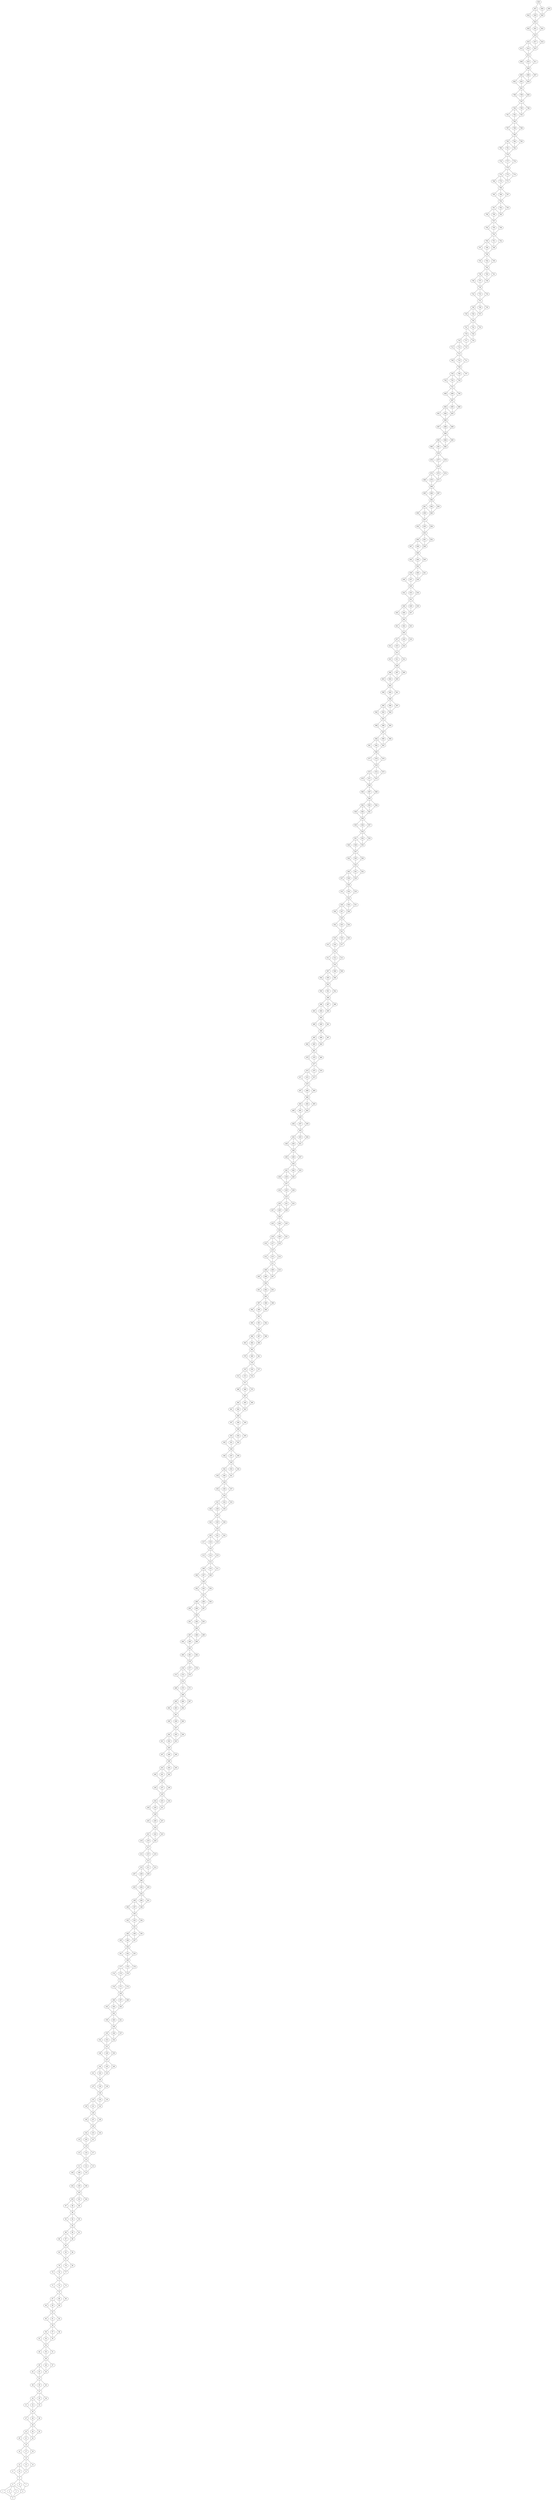 /* Created by igraph 0.7.1 */
graph {
  0;
  1;
  2;
  3;
  4;
  5;
  6;
  7;
  8;
  9;
  10;
  11;
  12;
  13;
  14;
  15;
  16;
  17;
  18;
  19;
  20;
  21;
  22;
  23;
  24;
  25;
  26;
  27;
  28;
  29;
  30;
  31;
  32;
  33;
  34;
  35;
  36;
  37;
  38;
  39;
  40;
  41;
  42;
  43;
  44;
  45;
  46;
  47;
  48;
  49;
  50;
  51;
  52;
  53;
  54;
  55;
  56;
  57;
  58;
  59;
  60;
  61;
  62;
  63;
  64;
  65;
  66;
  67;
  68;
  69;
  70;
  71;
  72;
  73;
  74;
  75;
  76;
  77;
  78;
  79;
  80;
  81;
  82;
  83;
  84;
  85;
  86;
  87;
  88;
  89;
  90;
  91;
  92;
  93;
  94;
  95;
  96;
  97;
  98;
  99;
  100;
  101;
  102;
  103;
  104;
  105;
  106;
  107;
  108;
  109;
  110;
  111;
  112;
  113;
  114;
  115;
  116;
  117;
  118;
  119;
  120;
  121;
  122;
  123;
  124;
  125;
  126;
  127;
  128;
  129;
  130;
  131;
  132;
  133;
  134;
  135;
  136;
  137;
  138;
  139;
  140;
  141;
  142;
  143;
  144;
  145;
  146;
  147;
  148;
  149;
  150;
  151;
  152;
  153;
  154;
  155;
  156;
  157;
  158;
  159;
  160;
  161;
  162;
  163;
  164;
  165;
  166;
  167;
  168;
  169;
  170;
  171;
  172;
  173;
  174;
  175;
  176;
  177;
  178;
  179;
  180;
  181;
  182;
  183;
  184;
  185;
  186;
  187;
  188;
  189;
  190;
  191;
  192;
  193;
  194;
  195;
  196;
  197;
  198;
  199;
  200;
  201;
  202;
  203;
  204;
  205;
  206;
  207;
  208;
  209;
  210;
  211;
  212;
  213;
  214;
  215;
  216;
  217;
  218;
  219;
  220;
  221;
  222;
  223;
  224;
  225;
  226;
  227;
  228;
  229;
  230;
  231;
  232;
  233;
  234;
  235;
  236;
  237;
  238;
  239;
  240;
  241;
  242;
  243;
  244;
  245;
  246;
  247;
  248;
  249;
  250;
  251;
  252;
  253;
  254;
  255;
  256;
  257;
  258;
  259;
  260;
  261;
  262;
  263;
  264;
  265;
  266;
  267;
  268;
  269;
  270;
  271;
  272;
  273;
  274;
  275;
  276;
  277;
  278;
  279;
  280;
  281;
  282;
  283;
  284;
  285;
  286;
  287;
  288;
  289;
  290;
  291;
  292;
  293;
  294;
  295;
  296;
  297;
  298;
  299;
  300;
  301;
  302;
  303;
  304;
  305;
  306;
  307;
  308;
  309;
  310;
  311;
  312;
  313;
  314;
  315;
  316;
  317;
  318;
  319;
  320;
  321;
  322;
  323;
  324;
  325;
  326;
  327;
  328;
  329;
  330;
  331;
  332;
  333;
  334;
  335;
  336;
  337;
  338;
  339;
  340;
  341;
  342;
  343;
  344;
  345;
  346;
  347;
  348;
  349;
  350;
  351;
  352;
  353;
  354;
  355;
  356;
  357;
  358;
  359;
  360;
  361;
  362;
  363;
  364;
  365;
  366;
  367;
  368;
  369;
  370;
  371;
  372;
  373;
  374;
  375;
  376;
  377;
  378;
  379;
  380;
  381;
  382;
  383;
  384;
  385;
  386;
  387;
  388;
  389;
  390;
  391;
  392;
  393;
  394;
  395;
  396;
  397;
  398;
  399;
  400;
  401;
  402;
  403;
  404;
  405;
  406;
  407;
  408;
  409;
  410;
  411;
  412;
  413;
  414;
  415;
  416;
  417;
  418;
  419;
  420;
  421;
  422;
  423;
  424;
  425;
  426;
  427;
  428;
  429;
  430;
  431;
  432;
  433;
  434;
  435;
  436;
  437;
  438;
  439;
  440;
  441;
  442;
  443;
  444;
  445;
  446;
  447;
  448;
  449;
  450;
  451;
  452;
  453;
  454;
  455;
  456;
  457;
  458;
  459;
  460;
  461;
  462;
  463;
  464;
  465;
  466;
  467;
  468;
  469;
  470;
  471;
  472;
  473;
  474;
  475;
  476;
  477;
  478;
  479;
  480;
  481;
  482;
  483;
  484;
  485;
  486;
  487;
  488;
  489;
  490;
  491;
  492;
  493;
  494;
  495;
  496;
  497;
  498;
  499;
  500;
  501;
  502;
  503;
  504;
  505;
  506;
  507;
  508;
  509;
  510;
  511;
  512;
  513;
  514;
  515;
  516;
  517;
  518;
  519;
  520;
  521;
  522;
  523;
  524;
  525;
  526;
  527;
  528;
  529;
  530;
  531;
  532;
  533;
  534;
  535;
  536;
  537;
  538;
  539;
  540;
  541;
  542;
  543;
  544;
  545;
  546;
  547;
  548;
  549;
  550;
  551;
  552;
  553;
  554;
  555;
  556;
  557;
  558;
  559;
  560;
  561;
  562;
  563;
  564;
  565;
  566;
  567;
  568;
  569;
  570;
  571;
  572;
  573;
  574;
  575;
  576;
  577;
  578;
  579;
  580;
  581;
  582;
  583;
  584;
  585;
  586;
  587;
  588;
  589;
  590;
  591;
  592;
  593;
  594;
  595;
  596;
  597;
  598;
  599;
  600;
  601;
  602;
  603;
  604;
  605;
  606;
  607;
  608;
  609;
  610;
  611;
  612;
  613;
  614;
  615;
  616;
  617;
  618;
  619;
  620;
  621;
  622;
  623;
  624;
  625;
  626;
  627;
  628;
  629;
  630;
  631;
  632;
  633;
  634;
  635;
  636;
  637;
  638;
  639;
  640;
  641;
  642;
  643;
  644;
  645;
  646;
  647;
  648;
  649;
  650;
  651;
  652;
  653;
  654;
  655;
  656;
  657;
  658;
  659;
  660;
  661;
  662;
  663;
  664;
  665;
  666;
  667;
  668;
  669;
  670;
  671;
  672;
  673;
  674;
  675;
  676;
  677;
  678;
  679;
  680;
  681;
  682;
  683;
  684;
  685;
  686;
  687;
  688;
  689;
  690;
  691;
  692;
  693;
  694;
  695;
  696;
  697;
  698;
  699;
  700;
  701;
  702;
  703;
  704;
  705;
  706;
  707;
  708;
  709;
  710;
  711;
  712;
  713;
  714;
  715;
  716;
  717;
  718;
  719;
  720;
  721;
  722;
  723;
  724;
  725;
  726;
  727;
  728;
  729;
  730;
  731;
  732;
  733;
  734;
  735;
  736;
  737;
  738;
  739;
  740;
  741;
  742;
  743;
  744;
  745;
  746;
  747;
  748;
  749;
  750;
  751;
  752;
  753;
  754;
  755;
  756;
  757;
  758;
  759;
  760;
  761;
  762;
  763;
  764;
  765;
  766;
  767;
  768;
  769;
  770;
  771;
  772;
  773;
  774;
  775;
  776;
  777;
  778;
  779;
  780;
  781;
  782;
  783;
  784;
  785;
  786;
  787;
  788;
  789;
  790;
  791;
  792;
  793;
  794;
  795;
  796;
  797;
  798;
  799;
  800;
  801;
  802;
  803;
  804;
  805;
  806;
  807;
  808;
  809;
  810;
  811;
  812;
  813;
  814;
  815;
  816;
  817;
  818;
  819;
  820;
  821;
  822;
  823;
  824;
  825;
  826;
  827;
  828;
  829;
  830;

  1 -- 0;
  2 -- 0;
  3 -- 0;
  4 -- 0;
  5 -- 4;
  6 -- 4;
  7 -- 4;
  8 -- 7;
  9 -- 8;
  10 -- 8;
  11 -- 8;
  12 -- 11;
  13 -- 11;
  14 -- 11;
  15 -- 14;
  16 -- 15;
  17 -- 15;
  18 -- 15;
  19 -- 18;
  20 -- 19;
  21 -- 19;
  22 -- 19;
  23 -- 22;
  24 -- 22;
  25 -- 22;
  26 -- 25;
  27 -- 26;
  28 -- 26;
  29 -- 26;
  30 -- 29;
  31 -- 30;
  32 -- 30;
  33 -- 30;
  34 -- 33;
  35 -- 33;
  36 -- 33;
  37 -- 36;
  38 -- 37;
  39 -- 37;
  40 -- 37;
  41 -- 40;
  42 -- 41;
  43 -- 41;
  44 -- 41;
  45 -- 44;
  46 -- 44;
  47 -- 44;
  48 -- 47;
  49 -- 48;
  50 -- 48;
  51 -- 48;
  52 -- 51;
  53 -- 52;
  54 -- 52;
  55 -- 52;
  56 -- 55;
  57 -- 55;
  58 -- 55;
  59 -- 58;
  60 -- 59;
  61 -- 59;
  62 -- 59;
  63 -- 62;
  64 -- 63;
  65 -- 63;
  66 -- 63;
  67 -- 66;
  68 -- 66;
  69 -- 66;
  70 -- 69;
  71 -- 70;
  72 -- 70;
  73 -- 70;
  74 -- 73;
  75 -- 74;
  76 -- 74;
  77 -- 74;
  78 -- 77;
  79 -- 77;
  80 -- 77;
  81 -- 80;
  82 -- 81;
  83 -- 81;
  84 -- 81;
  85 -- 84;
  86 -- 85;
  87 -- 85;
  88 -- 85;
  89 -- 88;
  90 -- 88;
  91 -- 88;
  92 -- 91;
  93 -- 92;
  94 -- 92;
  95 -- 92;
  96 -- 95;
  97 -- 96;
  98 -- 96;
  99 -- 96;
  100 -- 99;
  101 -- 99;
  102 -- 99;
  103 -- 102;
  104 -- 103;
  105 -- 103;
  106 -- 103;
  107 -- 106;
  108 -- 107;
  109 -- 107;
  110 -- 107;
  111 -- 110;
  112 -- 110;
  113 -- 110;
  114 -- 113;
  115 -- 114;
  116 -- 114;
  117 -- 114;
  118 -- 117;
  119 -- 118;
  120 -- 118;
  121 -- 118;
  122 -- 121;
  123 -- 121;
  124 -- 121;
  125 -- 124;
  126 -- 125;
  127 -- 125;
  128 -- 125;
  129 -- 128;
  130 -- 129;
  131 -- 129;
  132 -- 129;
  133 -- 132;
  134 -- 132;
  135 -- 132;
  136 -- 135;
  137 -- 136;
  138 -- 136;
  139 -- 136;
  140 -- 139;
  141 -- 140;
  142 -- 140;
  143 -- 140;
  144 -- 143;
  145 -- 143;
  146 -- 143;
  147 -- 146;
  148 -- 147;
  149 -- 147;
  150 -- 147;
  151 -- 150;
  152 -- 151;
  153 -- 151;
  154 -- 151;
  155 -- 154;
  156 -- 154;
  157 -- 154;
  158 -- 157;
  159 -- 158;
  160 -- 158;
  161 -- 158;
  162 -- 161;
  163 -- 162;
  164 -- 162;
  165 -- 162;
  166 -- 165;
  167 -- 165;
  168 -- 165;
  169 -- 168;
  170 -- 169;
  171 -- 169;
  172 -- 169;
  173 -- 172;
  174 -- 173;
  175 -- 173;
  176 -- 173;
  177 -- 176;
  178 -- 176;
  179 -- 176;
  180 -- 179;
  181 -- 180;
  182 -- 180;
  183 -- 180;
  184 -- 183;
  185 -- 184;
  186 -- 184;
  187 -- 184;
  188 -- 187;
  189 -- 187;
  190 -- 187;
  191 -- 190;
  192 -- 191;
  193 -- 191;
  194 -- 191;
  195 -- 194;
  196 -- 195;
  197 -- 195;
  198 -- 195;
  199 -- 198;
  200 -- 198;
  201 -- 198;
  202 -- 201;
  203 -- 202;
  204 -- 202;
  205 -- 202;
  206 -- 205;
  207 -- 206;
  208 -- 206;
  209 -- 206;
  210 -- 209;
  211 -- 209;
  212 -- 209;
  213 -- 212;
  214 -- 213;
  215 -- 213;
  216 -- 213;
  217 -- 216;
  218 -- 217;
  219 -- 217;
  220 -- 217;
  221 -- 220;
  222 -- 220;
  223 -- 220;
  224 -- 223;
  225 -- 224;
  226 -- 224;
  227 -- 224;
  228 -- 227;
  229 -- 228;
  230 -- 228;
  231 -- 228;
  232 -- 231;
  233 -- 231;
  234 -- 231;
  235 -- 234;
  236 -- 235;
  237 -- 235;
  238 -- 235;
  239 -- 238;
  240 -- 239;
  241 -- 239;
  242 -- 239;
  243 -- 242;
  244 -- 242;
  245 -- 242;
  246 -- 245;
  247 -- 246;
  248 -- 246;
  249 -- 246;
  250 -- 249;
  251 -- 250;
  252 -- 250;
  253 -- 250;
  254 -- 253;
  255 -- 253;
  256 -- 253;
  257 -- 256;
  258 -- 257;
  259 -- 257;
  260 -- 257;
  261 -- 260;
  262 -- 261;
  263 -- 261;
  264 -- 261;
  265 -- 264;
  266 -- 264;
  267 -- 264;
  268 -- 267;
  269 -- 268;
  270 -- 268;
  271 -- 268;
  272 -- 271;
  273 -- 272;
  274 -- 272;
  275 -- 272;
  276 -- 275;
  277 -- 275;
  278 -- 275;
  279 -- 278;
  280 -- 279;
  281 -- 279;
  282 -- 279;
  283 -- 282;
  284 -- 283;
  285 -- 283;
  286 -- 283;
  287 -- 286;
  288 -- 286;
  289 -- 286;
  290 -- 289;
  291 -- 290;
  292 -- 290;
  293 -- 290;
  294 -- 293;
  295 -- 294;
  296 -- 294;
  297 -- 294;
  298 -- 297;
  299 -- 297;
  300 -- 297;
  301 -- 300;
  302 -- 301;
  303 -- 301;
  304 -- 301;
  305 -- 304;
  306 -- 305;
  307 -- 305;
  308 -- 305;
  309 -- 308;
  310 -- 308;
  311 -- 308;
  312 -- 311;
  313 -- 312;
  314 -- 312;
  315 -- 312;
  316 -- 315;
  317 -- 316;
  318 -- 316;
  319 -- 316;
  320 -- 319;
  321 -- 319;
  322 -- 319;
  323 -- 322;
  324 -- 323;
  325 -- 323;
  326 -- 323;
  327 -- 326;
  328 -- 327;
  329 -- 327;
  330 -- 327;
  331 -- 330;
  332 -- 330;
  333 -- 330;
  334 -- 333;
  335 -- 334;
  336 -- 334;
  337 -- 334;
  338 -- 337;
  339 -- 338;
  340 -- 338;
  341 -- 338;
  342 -- 341;
  343 -- 341;
  344 -- 341;
  345 -- 344;
  346 -- 345;
  347 -- 345;
  348 -- 345;
  349 -- 348;
  350 -- 349;
  351 -- 349;
  352 -- 349;
  353 -- 352;
  354 -- 352;
  355 -- 352;
  356 -- 355;
  357 -- 356;
  358 -- 356;
  359 -- 356;
  360 -- 359;
  361 -- 360;
  362 -- 360;
  363 -- 360;
  364 -- 363;
  365 -- 363;
  366 -- 363;
  367 -- 366;
  368 -- 367;
  369 -- 367;
  370 -- 367;
  371 -- 370;
  372 -- 371;
  373 -- 371;
  374 -- 371;
  375 -- 374;
  376 -- 374;
  377 -- 374;
  378 -- 377;
  379 -- 378;
  380 -- 378;
  381 -- 378;
  382 -- 381;
  383 -- 382;
  384 -- 382;
  385 -- 382;
  386 -- 385;
  387 -- 385;
  388 -- 385;
  389 -- 388;
  390 -- 389;
  391 -- 389;
  392 -- 389;
  393 -- 392;
  394 -- 393;
  395 -- 393;
  396 -- 393;
  397 -- 396;
  398 -- 396;
  399 -- 396;
  400 -- 399;
  401 -- 400;
  402 -- 400;
  403 -- 400;
  404 -- 403;
  405 -- 404;
  406 -- 404;
  407 -- 404;
  408 -- 407;
  409 -- 407;
  410 -- 407;
  411 -- 410;
  412 -- 411;
  413 -- 411;
  414 -- 411;
  415 -- 414;
  416 -- 415;
  417 -- 415;
  418 -- 415;
  419 -- 418;
  420 -- 418;
  421 -- 418;
  422 -- 421;
  423 -- 422;
  424 -- 422;
  425 -- 422;
  426 -- 425;
  427 -- 426;
  428 -- 426;
  429 -- 426;
  430 -- 429;
  431 -- 429;
  432 -- 429;
  433 -- 432;
  434 -- 433;
  435 -- 433;
  436 -- 433;
  437 -- 436;
  438 -- 437;
  439 -- 437;
  440 -- 437;
  441 -- 440;
  442 -- 440;
  443 -- 440;
  444 -- 443;
  445 -- 444;
  446 -- 444;
  447 -- 444;
  448 -- 447;
  449 -- 448;
  450 -- 448;
  451 -- 448;
  452 -- 451;
  453 -- 451;
  454 -- 451;
  455 -- 454;
  456 -- 455;
  457 -- 455;
  458 -- 455;
  459 -- 458;
  460 -- 459;
  461 -- 459;
  462 -- 459;
  463 -- 462;
  464 -- 462;
  465 -- 462;
  466 -- 465;
  467 -- 466;
  468 -- 466;
  469 -- 466;
  470 -- 469;
  471 -- 470;
  472 -- 470;
  473 -- 470;
  474 -- 473;
  475 -- 473;
  476 -- 473;
  477 -- 476;
  478 -- 477;
  479 -- 477;
  480 -- 477;
  481 -- 480;
  482 -- 481;
  483 -- 481;
  484 -- 481;
  485 -- 484;
  486 -- 484;
  487 -- 484;
  488 -- 487;
  489 -- 488;
  490 -- 488;
  491 -- 488;
  492 -- 491;
  493 -- 492;
  494 -- 492;
  495 -- 492;
  496 -- 495;
  497 -- 495;
  498 -- 495;
  499 -- 498;
  500 -- 499;
  501 -- 499;
  502 -- 499;
  503 -- 502;
  504 -- 503;
  505 -- 503;
  506 -- 503;
  507 -- 506;
  508 -- 506;
  509 -- 506;
  510 -- 509;
  511 -- 510;
  512 -- 510;
  513 -- 510;
  514 -- 513;
  515 -- 514;
  516 -- 514;
  517 -- 514;
  518 -- 517;
  519 -- 517;
  520 -- 517;
  521 -- 520;
  522 -- 521;
  523 -- 521;
  524 -- 521;
  525 -- 524;
  526 -- 525;
  527 -- 525;
  528 -- 525;
  529 -- 528;
  530 -- 528;
  531 -- 528;
  532 -- 531;
  533 -- 532;
  534 -- 532;
  535 -- 532;
  536 -- 535;
  537 -- 536;
  538 -- 536;
  539 -- 536;
  540 -- 539;
  541 -- 539;
  542 -- 539;
  543 -- 542;
  544 -- 543;
  545 -- 543;
  546 -- 543;
  547 -- 546;
  548 -- 547;
  549 -- 547;
  550 -- 547;
  551 -- 550;
  552 -- 550;
  553 -- 550;
  554 -- 553;
  555 -- 554;
  556 -- 554;
  557 -- 554;
  558 -- 557;
  559 -- 558;
  560 -- 558;
  561 -- 558;
  562 -- 561;
  563 -- 561;
  564 -- 561;
  565 -- 564;
  566 -- 565;
  567 -- 565;
  568 -- 565;
  569 -- 568;
  570 -- 569;
  571 -- 569;
  572 -- 569;
  573 -- 572;
  574 -- 572;
  575 -- 572;
  576 -- 575;
  577 -- 576;
  578 -- 576;
  579 -- 576;
  580 -- 579;
  581 -- 580;
  582 -- 580;
  583 -- 580;
  584 -- 583;
  585 -- 583;
  586 -- 583;
  587 -- 586;
  588 -- 587;
  589 -- 587;
  590 -- 587;
  591 -- 590;
  592 -- 591;
  593 -- 591;
  594 -- 591;
  595 -- 594;
  596 -- 594;
  597 -- 594;
  598 -- 597;
  599 -- 598;
  600 -- 598;
  601 -- 598;
  602 -- 601;
  603 -- 602;
  604 -- 602;
  605 -- 602;
  606 -- 605;
  607 -- 605;
  608 -- 605;
  609 -- 608;
  610 -- 609;
  611 -- 609;
  612 -- 609;
  613 -- 612;
  614 -- 613;
  615 -- 613;
  616 -- 613;
  617 -- 616;
  618 -- 616;
  619 -- 616;
  620 -- 619;
  621 -- 620;
  622 -- 620;
  623 -- 620;
  624 -- 623;
  625 -- 624;
  626 -- 624;
  627 -- 624;
  628 -- 627;
  629 -- 627;
  630 -- 627;
  631 -- 630;
  632 -- 631;
  633 -- 631;
  634 -- 631;
  635 -- 634;
  636 -- 635;
  637 -- 635;
  638 -- 635;
  639 -- 638;
  640 -- 638;
  641 -- 638;
  642 -- 641;
  643 -- 642;
  644 -- 642;
  645 -- 642;
  646 -- 645;
  647 -- 646;
  648 -- 646;
  649 -- 646;
  650 -- 649;
  651 -- 649;
  652 -- 649;
  653 -- 652;
  654 -- 653;
  655 -- 653;
  656 -- 653;
  657 -- 656;
  658 -- 657;
  659 -- 657;
  660 -- 657;
  661 -- 660;
  662 -- 660;
  663 -- 660;
  664 -- 663;
  665 -- 664;
  666 -- 664;
  667 -- 664;
  668 -- 667;
  669 -- 668;
  670 -- 668;
  671 -- 668;
  672 -- 671;
  673 -- 671;
  674 -- 671;
  675 -- 674;
  676 -- 675;
  677 -- 675;
  678 -- 675;
  679 -- 678;
  680 -- 679;
  681 -- 679;
  682 -- 679;
  683 -- 682;
  684 -- 682;
  685 -- 682;
  686 -- 685;
  687 -- 686;
  688 -- 686;
  689 -- 686;
  690 -- 689;
  691 -- 690;
  692 -- 690;
  693 -- 690;
  694 -- 693;
  695 -- 693;
  696 -- 693;
  697 -- 696;
  698 -- 697;
  699 -- 697;
  700 -- 697;
  701 -- 700;
  702 -- 701;
  703 -- 701;
  704 -- 701;
  705 -- 704;
  706 -- 704;
  707 -- 704;
  708 -- 707;
  709 -- 708;
  710 -- 708;
  711 -- 708;
  712 -- 711;
  713 -- 712;
  714 -- 712;
  715 -- 712;
  716 -- 715;
  717 -- 715;
  718 -- 715;
  719 -- 718;
  720 -- 718;
  721 -- 720;
  722 -- 720;
  723 -- 720;
  724 -- 723;
  725 -- 724;
  726 -- 724;
  727 -- 724;
  728 -- 727;
  729 -- 727;
  730 -- 727;
  731 -- 730;
  732 -- 731;
  733 -- 731;
  734 -- 731;
  735 -- 734;
  736 -- 735;
  737 -- 735;
  738 -- 735;
  739 -- 738;
  740 -- 738;
  741 -- 738;
  742 -- 741;
  743 -- 742;
  744 -- 742;
  745 -- 742;
  746 -- 745;
  747 -- 746;
  748 -- 746;
  749 -- 746;
  750 -- 749;
  751 -- 749;
  752 -- 749;
  753 -- 752;
  754 -- 753;
  755 -- 753;
  756 -- 753;
  757 -- 756;
  758 -- 757;
  759 -- 757;
  760 -- 757;
  761 -- 760;
  762 -- 760;
  763 -- 760;
  764 -- 763;
  765 -- 764;
  766 -- 764;
  767 -- 764;
  768 -- 767;
  769 -- 768;
  770 -- 768;
  771 -- 768;
  772 -- 771;
  773 -- 771;
  774 -- 771;
  775 -- 774;
  776 -- 775;
  777 -- 775;
  778 -- 775;
  779 -- 778;
  780 -- 779;
  781 -- 779;
  782 -- 779;
  783 -- 782;
  784 -- 782;
  785 -- 782;
  786 -- 785;
  787 -- 786;
  788 -- 786;
  789 -- 786;
  790 -- 789;
  791 -- 790;
  792 -- 790;
  793 -- 790;
  794 -- 793;
  795 -- 793;
  796 -- 793;
  797 -- 796;
  798 -- 797;
  799 -- 797;
  800 -- 797;
  801 -- 800;
  802 -- 801;
  803 -- 801;
  804 -- 801;
  805 -- 804;
  806 -- 804;
  807 -- 804;
  808 -- 807;
  809 -- 808;
  810 -- 808;
  811 -- 808;
  812 -- 811;
  813 -- 812;
  814 -- 812;
  815 -- 812;
  816 -- 815;
  817 -- 815;
  818 -- 815;
  819 -- 818;
  820 -- 819;
  821 -- 819;
  822 -- 819;
  823 -- 822;
  824 -- 823;
  825 -- 823;
  826 -- 823;
  827 -- 826;
  828 -- 826;
  829 -- 826;
  5 -- 1;
  5 -- 2;
  5 -- 3;
  8 -- 5;
  8 -- 6;
  12 -- 9;
  12 -- 10;
  15 -- 12;
  15 -- 13;
  19 -- 16;
  19 -- 17;
  23 -- 20;
  23 -- 21;
  26 -- 23;
  26 -- 24;
  30 -- 27;
  30 -- 28;
  34 -- 31;
  34 -- 32;
  37 -- 34;
  37 -- 35;
  41 -- 38;
  41 -- 39;
  45 -- 42;
  45 -- 43;
  48 -- 45;
  48 -- 46;
  52 -- 49;
  52 -- 50;
  56 -- 53;
  56 -- 54;
  59 -- 56;
  59 -- 57;
  63 -- 60;
  63 -- 61;
  67 -- 64;
  67 -- 65;
  70 -- 67;
  70 -- 68;
  74 -- 71;
  74 -- 72;
  78 -- 75;
  78 -- 76;
  81 -- 78;
  81 -- 79;
  85 -- 82;
  85 -- 83;
  89 -- 86;
  89 -- 87;
  92 -- 89;
  92 -- 90;
  96 -- 93;
  96 -- 94;
  100 -- 97;
  100 -- 98;
  103 -- 100;
  103 -- 101;
  107 -- 104;
  107 -- 105;
  111 -- 108;
  111 -- 109;
  114 -- 111;
  114 -- 112;
  118 -- 115;
  118 -- 116;
  122 -- 119;
  122 -- 120;
  125 -- 122;
  125 -- 123;
  129 -- 126;
  129 -- 127;
  133 -- 130;
  133 -- 131;
  136 -- 133;
  136 -- 134;
  140 -- 137;
  140 -- 138;
  144 -- 141;
  144 -- 142;
  147 -- 144;
  147 -- 145;
  151 -- 148;
  151 -- 149;
  155 -- 152;
  155 -- 153;
  158 -- 155;
  158 -- 156;
  162 -- 159;
  162 -- 160;
  166 -- 163;
  166 -- 164;
  169 -- 166;
  169 -- 167;
  173 -- 170;
  173 -- 171;
  177 -- 174;
  177 -- 175;
  180 -- 177;
  180 -- 178;
  184 -- 181;
  184 -- 182;
  188 -- 185;
  188 -- 186;
  191 -- 188;
  191 -- 189;
  195 -- 192;
  195 -- 193;
  199 -- 196;
  199 -- 197;
  202 -- 199;
  202 -- 200;
  206 -- 203;
  206 -- 204;
  210 -- 207;
  210 -- 208;
  213 -- 210;
  213 -- 211;
  217 -- 214;
  217 -- 215;
  221 -- 218;
  221 -- 219;
  224 -- 221;
  224 -- 222;
  228 -- 225;
  228 -- 226;
  232 -- 229;
  232 -- 230;
  235 -- 232;
  235 -- 233;
  239 -- 236;
  239 -- 237;
  243 -- 240;
  243 -- 241;
  246 -- 243;
  246 -- 244;
  250 -- 247;
  250 -- 248;
  254 -- 251;
  254 -- 252;
  257 -- 254;
  257 -- 255;
  261 -- 258;
  261 -- 259;
  265 -- 262;
  265 -- 263;
  268 -- 265;
  268 -- 266;
  272 -- 269;
  272 -- 270;
  276 -- 273;
  276 -- 274;
  279 -- 276;
  279 -- 277;
  283 -- 280;
  283 -- 281;
  287 -- 284;
  287 -- 285;
  290 -- 287;
  290 -- 288;
  294 -- 291;
  294 -- 292;
  298 -- 295;
  298 -- 296;
  301 -- 298;
  301 -- 299;
  305 -- 302;
  305 -- 303;
  309 -- 306;
  309 -- 307;
  312 -- 309;
  312 -- 310;
  316 -- 313;
  316 -- 314;
  320 -- 317;
  320 -- 318;
  323 -- 320;
  323 -- 321;
  327 -- 324;
  327 -- 325;
  331 -- 328;
  331 -- 329;
  334 -- 331;
  334 -- 332;
  338 -- 335;
  338 -- 336;
  342 -- 339;
  342 -- 340;
  345 -- 342;
  345 -- 343;
  349 -- 346;
  349 -- 347;
  353 -- 350;
  353 -- 351;
  356 -- 353;
  356 -- 354;
  360 -- 357;
  360 -- 358;
  364 -- 361;
  364 -- 362;
  367 -- 364;
  367 -- 365;
  371 -- 368;
  371 -- 369;
  375 -- 372;
  375 -- 373;
  378 -- 375;
  378 -- 376;
  382 -- 379;
  382 -- 380;
  386 -- 383;
  386 -- 384;
  389 -- 386;
  389 -- 387;
  393 -- 390;
  393 -- 391;
  397 -- 394;
  397 -- 395;
  400 -- 397;
  400 -- 398;
  404 -- 401;
  404 -- 402;
  408 -- 405;
  408 -- 406;
  411 -- 408;
  411 -- 409;
  415 -- 412;
  415 -- 413;
  419 -- 416;
  419 -- 417;
  422 -- 419;
  422 -- 420;
  426 -- 423;
  426 -- 424;
  430 -- 427;
  430 -- 428;
  433 -- 430;
  433 -- 431;
  437 -- 434;
  437 -- 435;
  441 -- 438;
  441 -- 439;
  444 -- 441;
  444 -- 442;
  448 -- 445;
  448 -- 446;
  452 -- 449;
  452 -- 450;
  455 -- 452;
  455 -- 453;
  459 -- 456;
  459 -- 457;
  463 -- 460;
  463 -- 461;
  466 -- 463;
  466 -- 464;
  470 -- 467;
  470 -- 468;
  474 -- 471;
  474 -- 472;
  477 -- 474;
  477 -- 475;
  481 -- 478;
  481 -- 479;
  485 -- 482;
  485 -- 483;
  488 -- 485;
  488 -- 486;
  492 -- 489;
  492 -- 490;
  496 -- 493;
  496 -- 494;
  499 -- 496;
  499 -- 497;
  503 -- 500;
  503 -- 501;
  507 -- 504;
  507 -- 505;
  510 -- 507;
  510 -- 508;
  514 -- 511;
  514 -- 512;
  518 -- 515;
  518 -- 516;
  521 -- 518;
  521 -- 519;
  525 -- 522;
  525 -- 523;
  529 -- 526;
  529 -- 527;
  532 -- 529;
  532 -- 530;
  536 -- 533;
  536 -- 534;
  540 -- 537;
  540 -- 538;
  543 -- 540;
  543 -- 541;
  547 -- 544;
  547 -- 545;
  551 -- 548;
  551 -- 549;
  554 -- 551;
  554 -- 552;
  558 -- 555;
  558 -- 556;
  562 -- 559;
  562 -- 560;
  565 -- 562;
  565 -- 563;
  569 -- 566;
  569 -- 567;
  573 -- 570;
  573 -- 571;
  576 -- 573;
  576 -- 574;
  580 -- 577;
  580 -- 578;
  584 -- 581;
  584 -- 582;
  587 -- 584;
  587 -- 585;
  591 -- 588;
  591 -- 589;
  595 -- 592;
  595 -- 593;
  598 -- 595;
  598 -- 596;
  602 -- 599;
  602 -- 600;
  606 -- 603;
  606 -- 604;
  609 -- 606;
  609 -- 607;
  613 -- 610;
  613 -- 611;
  617 -- 614;
  617 -- 615;
  620 -- 617;
  620 -- 618;
  624 -- 621;
  624 -- 622;
  628 -- 625;
  628 -- 626;
  631 -- 628;
  631 -- 629;
  635 -- 632;
  635 -- 633;
  639 -- 636;
  639 -- 637;
  642 -- 639;
  642 -- 640;
  646 -- 643;
  646 -- 644;
  650 -- 647;
  650 -- 648;
  653 -- 650;
  653 -- 651;
  657 -- 654;
  657 -- 655;
  661 -- 658;
  661 -- 659;
  664 -- 661;
  664 -- 662;
  668 -- 665;
  668 -- 666;
  672 -- 669;
  672 -- 670;
  675 -- 672;
  675 -- 673;
  679 -- 676;
  679 -- 677;
  683 -- 680;
  683 -- 681;
  686 -- 683;
  686 -- 684;
  690 -- 687;
  690 -- 688;
  694 -- 691;
  694 -- 692;
  697 -- 694;
  697 -- 695;
  701 -- 698;
  701 -- 699;
  705 -- 702;
  705 -- 703;
  708 -- 705;
  708 -- 706;
  712 -- 709;
  712 -- 710;
  716 -- 713;
  716 -- 714;
  719 -- 716;
  719 -- 717;
  721 -- 719;
  724 -- 721;
  724 -- 722;
  728 -- 725;
  728 -- 726;
  731 -- 728;
  731 -- 729;
  735 -- 732;
  735 -- 733;
  739 -- 736;
  739 -- 737;
  742 -- 739;
  742 -- 740;
  746 -- 743;
  746 -- 744;
  750 -- 747;
  750 -- 748;
  753 -- 750;
  753 -- 751;
  757 -- 754;
  757 -- 755;
  761 -- 758;
  761 -- 759;
  764 -- 761;
  764 -- 762;
  768 -- 765;
  768 -- 766;
  772 -- 769;
  772 -- 770;
  775 -- 772;
  775 -- 773;
  779 -- 776;
  779 -- 777;
  783 -- 780;
  783 -- 781;
  786 -- 783;
  786 -- 784;
  790 -- 787;
  790 -- 788;
  794 -- 791;
  794 -- 792;
  797 -- 794;
  797 -- 795;
  801 -- 798;
  801 -- 799;
  805 -- 802;
  805 -- 803;
  808 -- 805;
  808 -- 806;
  812 -- 809;
  812 -- 810;
  816 -- 813;
  816 -- 814;
  819 -- 816;
  819 -- 817;
  823 -- 820;
  823 -- 821;
  827 -- 824;
  827 -- 825;
  830 -- 827;
  830 -- 828;
}
